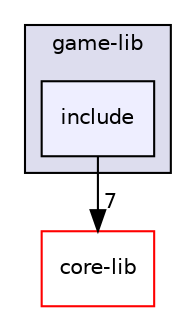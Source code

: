 digraph "/home/rafalunix/proi/22l-proi-projekt-jakomulski-budnik-owienko/src/game-lib/include" {
  bgcolor=transparent;
  compound=true
  node [ fontsize="10", fontname="Helvetica"];
  edge [ labelfontsize="10", labelfontname="Helvetica"];
  subgraph clusterdir_ababdeb7394d8224d3e296f78088442b {
    graph [ bgcolor="#ddddee", pencolor="black", label="game-lib" fontname="Helvetica", fontsize="10", URL="dir_ababdeb7394d8224d3e296f78088442b.html"]
  dir_810fd887183ef9ca5ceb867dba4c2553 [shape=box, label="include", style="filled", fillcolor="#eeeeff", pencolor="black", URL="dir_810fd887183ef9ca5ceb867dba4c2553.html"];
  }
  dir_dd008488fb0da8829e2acca19721471d [shape=box label="core-lib" color="red" URL="dir_dd008488fb0da8829e2acca19721471d.html"];
  dir_810fd887183ef9ca5ceb867dba4c2553->dir_dd008488fb0da8829e2acca19721471d [headlabel="7", labeldistance=1.5 headhref="dir_000006_000003.html"];
}
